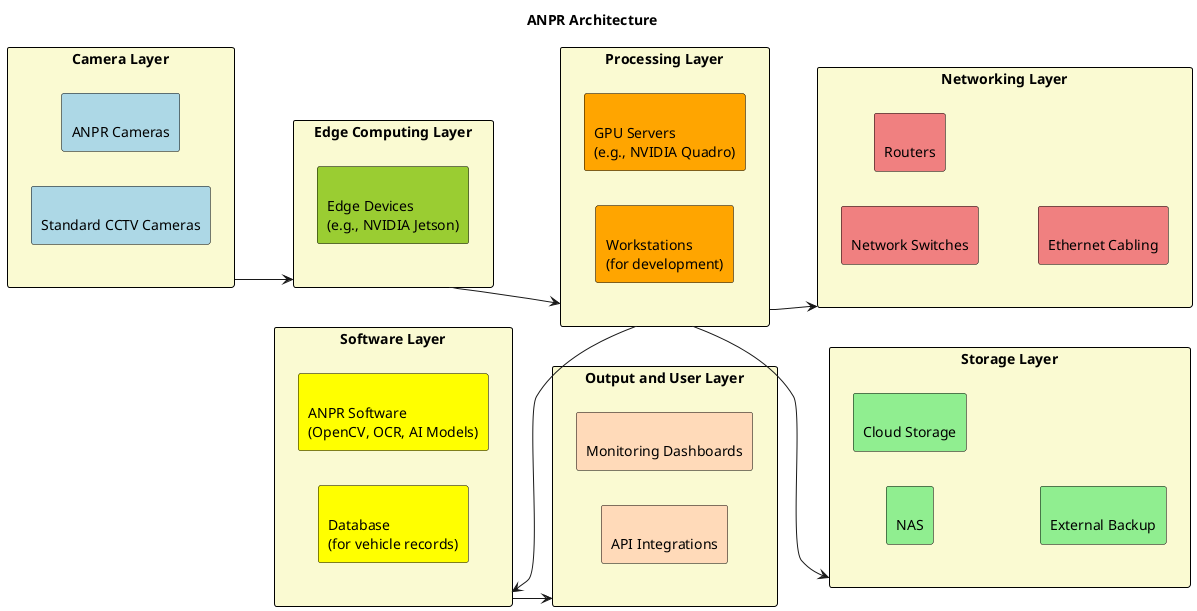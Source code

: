 @startuml arch
!define RECTANGLE_RECT <<rectangle>>

title ANPR Architecture
left to right direction
skinparam rectangle {
  BackgroundColor LightGoldenRodYellow
  BorderColor Black
  FontColor Black
}

rectangle "Camera Layer" as Cameras {
  rectangle "ANPR Cameras" <<RECTANGLE_RECT>> #LightBlue
  rectangle "Standard CCTV Cameras" <<RECTANGLE_RECT>> #LightBlue
}
rectangle "Edge Computing Layer" as Edge {
  rectangle "Edge Devices\n(e.g., NVIDIA Jetson)" <<RECTANGLE_RECT>> #YellowGreen
}

rectangle "Processing Layer" as Processing {
  rectangle "GPU Servers\n(e.g., NVIDIA Quadro)" <<RECTANGLE_RECT>> #Orange
  rectangle "Workstations\n(for development)" <<RECTANGLE_RECT>> #Orange
}

rectangle "Networking Layer" as Network {
  rectangle "Network Switches" <<RECTANGLE_RECT>> #LightCoral
  rectangle "Routers" <<RECTANGLE_RECT>> #LightCoral
  rectangle "Ethernet Cabling" <<RECTANGLE_RECT>> #LightCoral
}

rectangle "Storage Layer" as Storage {
rectangle "NAS" <<RECTANGLE_RECT>> #LightGreen
  rectangle "Cloud Storage" <<RECTANGLE_RECT>> #LightGreen
  rectangle "External Backup" <<RECTANGLE_RECT>> #LightGreen
}

rectangle "Software Layer" as Software {
  rectangle "ANPR Software\n(OpenCV, OCR, AI Models)" <<RECTANGLE_RECT>> #Yellow
  rectangle "Database\n(for vehicle records)" <<RECTANGLE_RECT>> #Yellow
  
}

rectangle "Output and User Layer" as User {
  rectangle "Monitoring Dashboards" <<RECTANGLE_RECT>> #PeachPuff
  rectangle "API Integrations" <<RECTANGLE_RECT>> #PeachPuff
}

Cameras -down-> Edge
Edge -down-> Processing
Processing -up-> Software
Processing -down-> Network
Processing -down-> Storage
Software -down-> User

@enduml
